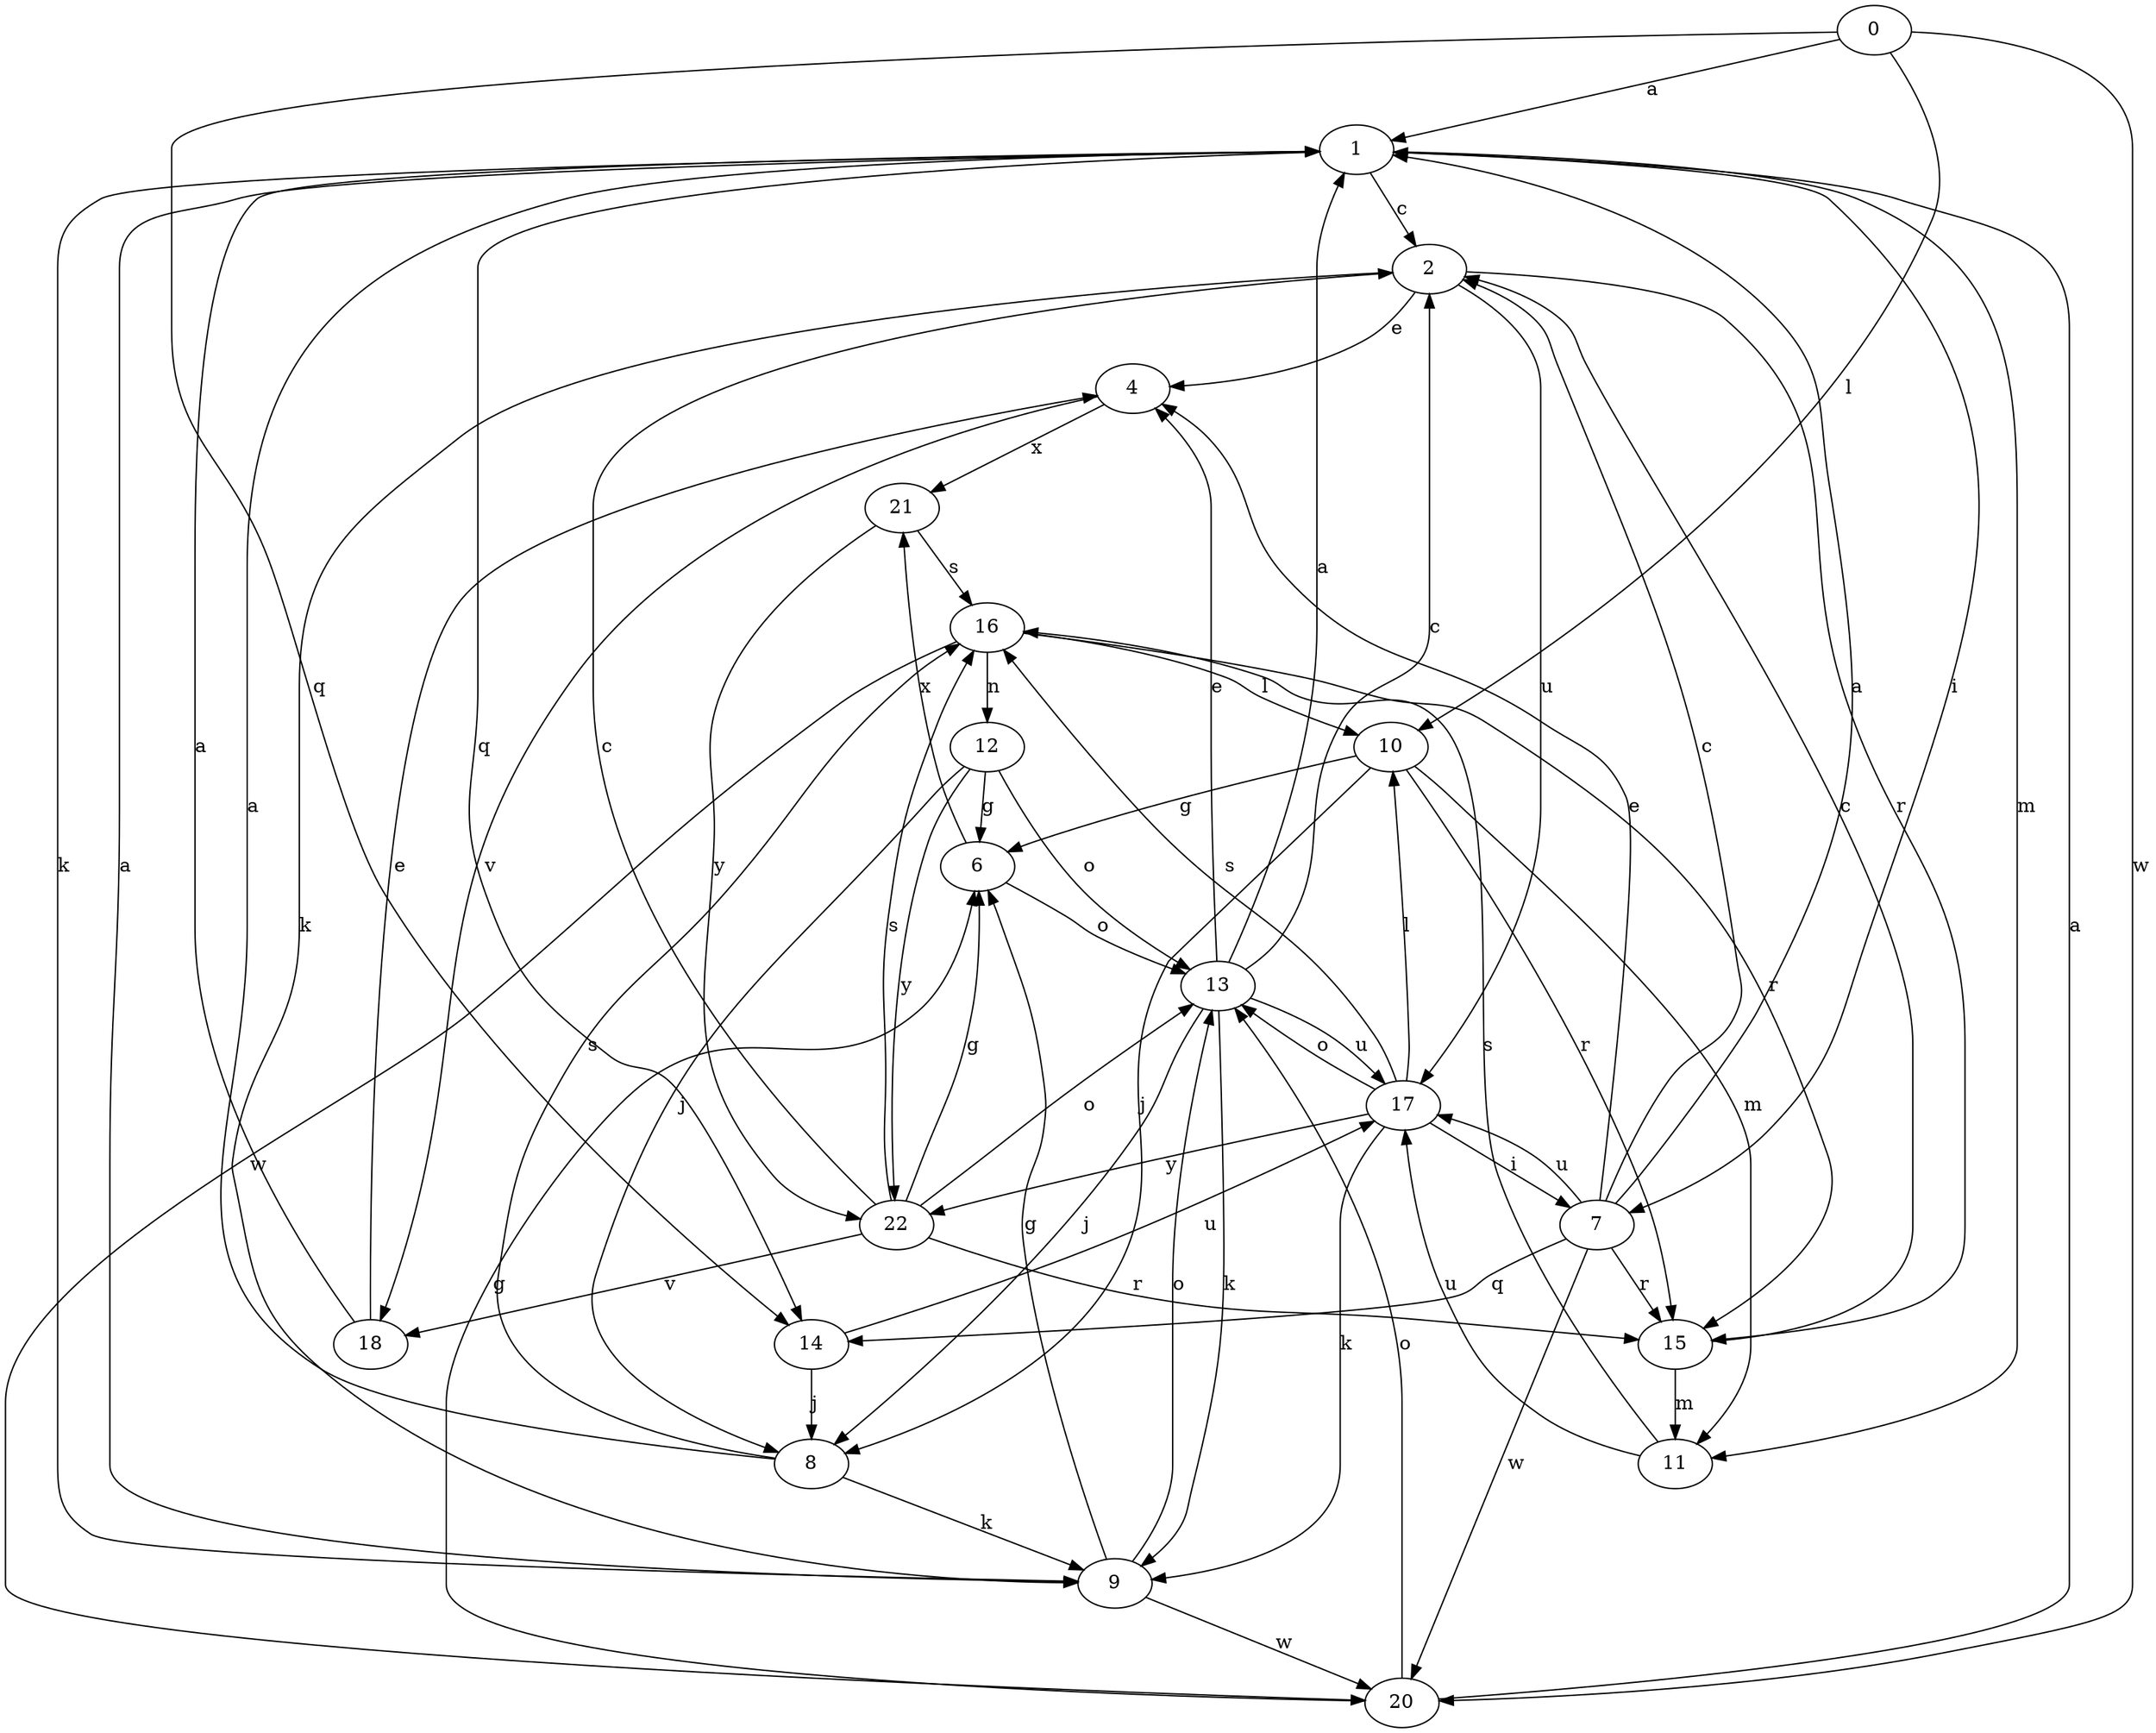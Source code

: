 strict digraph  {
0;
1;
2;
4;
6;
7;
8;
9;
10;
11;
12;
13;
14;
15;
16;
17;
18;
20;
21;
22;
0 -> 1  [label=a];
0 -> 10  [label=l];
0 -> 14  [label=q];
0 -> 20  [label=w];
1 -> 2  [label=c];
1 -> 7  [label=i];
1 -> 9  [label=k];
1 -> 11  [label=m];
1 -> 14  [label=q];
2 -> 4  [label=e];
2 -> 9  [label=k];
2 -> 15  [label=r];
2 -> 17  [label=u];
4 -> 18  [label=v];
4 -> 21  [label=x];
6 -> 13  [label=o];
6 -> 21  [label=x];
7 -> 1  [label=a];
7 -> 2  [label=c];
7 -> 4  [label=e];
7 -> 14  [label=q];
7 -> 15  [label=r];
7 -> 17  [label=u];
7 -> 20  [label=w];
8 -> 1  [label=a];
8 -> 9  [label=k];
8 -> 16  [label=s];
9 -> 1  [label=a];
9 -> 6  [label=g];
9 -> 13  [label=o];
9 -> 20  [label=w];
10 -> 6  [label=g];
10 -> 8  [label=j];
10 -> 11  [label=m];
10 -> 15  [label=r];
11 -> 16  [label=s];
11 -> 17  [label=u];
12 -> 6  [label=g];
12 -> 8  [label=j];
12 -> 13  [label=o];
12 -> 22  [label=y];
13 -> 1  [label=a];
13 -> 2  [label=c];
13 -> 4  [label=e];
13 -> 8  [label=j];
13 -> 9  [label=k];
13 -> 17  [label=u];
14 -> 8  [label=j];
14 -> 17  [label=u];
15 -> 2  [label=c];
15 -> 11  [label=m];
16 -> 10  [label=l];
16 -> 12  [label=n];
16 -> 15  [label=r];
16 -> 20  [label=w];
17 -> 7  [label=i];
17 -> 9  [label=k];
17 -> 10  [label=l];
17 -> 13  [label=o];
17 -> 16  [label=s];
17 -> 22  [label=y];
18 -> 1  [label=a];
18 -> 4  [label=e];
20 -> 1  [label=a];
20 -> 6  [label=g];
20 -> 13  [label=o];
21 -> 16  [label=s];
21 -> 22  [label=y];
22 -> 2  [label=c];
22 -> 6  [label=g];
22 -> 13  [label=o];
22 -> 15  [label=r];
22 -> 16  [label=s];
22 -> 18  [label=v];
}
